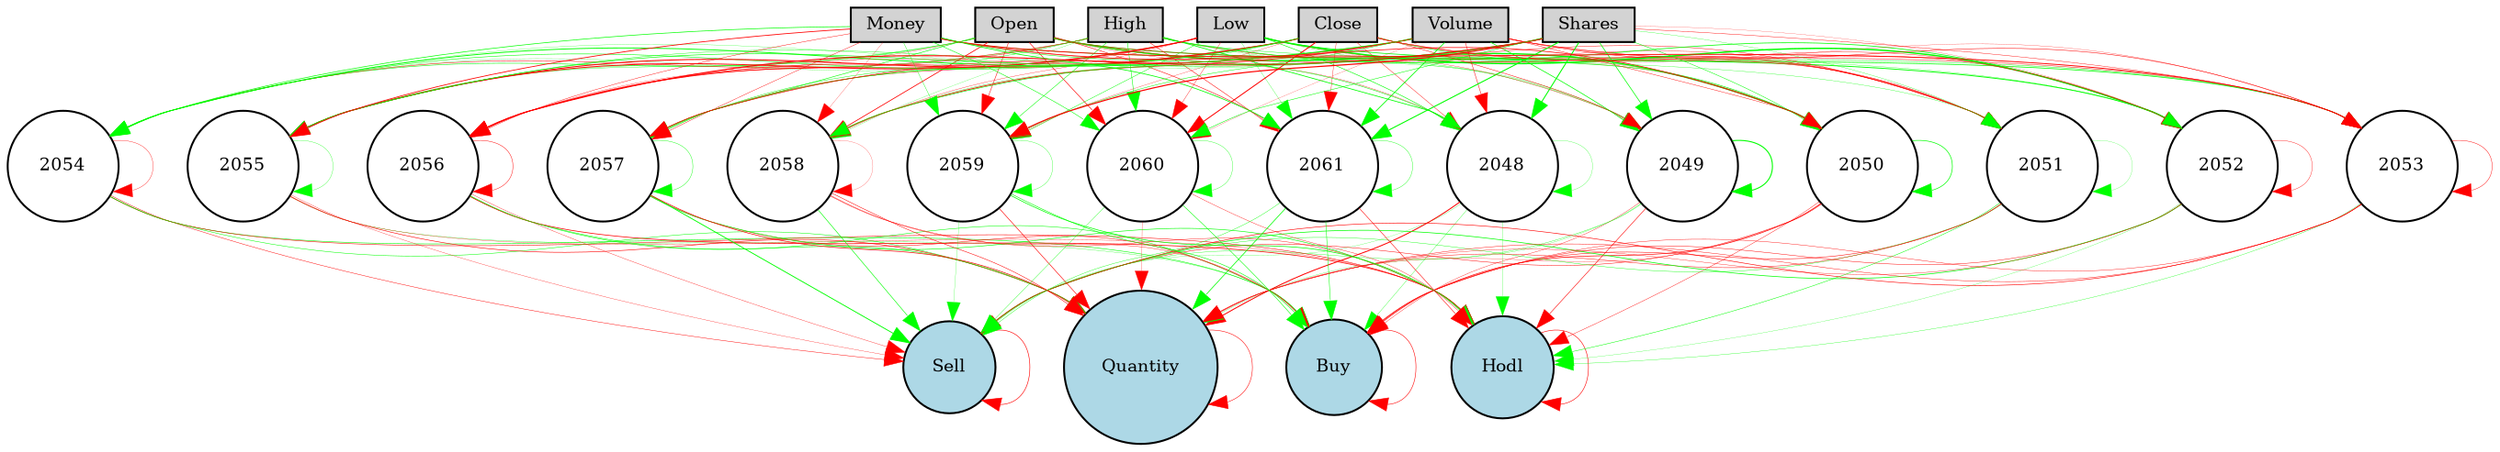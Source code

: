digraph {
	node [fontsize=9 height=0.2 shape=circle width=0.2]
	Open [fillcolor=lightgray shape=box style=filled]
	High [fillcolor=lightgray shape=box style=filled]
	Low [fillcolor=lightgray shape=box style=filled]
	Close [fillcolor=lightgray shape=box style=filled]
	Volume [fillcolor=lightgray shape=box style=filled]
	Shares [fillcolor=lightgray shape=box style=filled]
	Money [fillcolor=lightgray shape=box style=filled]
	Buy [fillcolor=lightblue style=filled]
	Hodl [fillcolor=lightblue style=filled]
	Sell [fillcolor=lightblue style=filled]
	Quantity [fillcolor=lightblue style=filled]
	2048 [fillcolor=white style=filled]
	2049 [fillcolor=white style=filled]
	2050 [fillcolor=white style=filled]
	2051 [fillcolor=white style=filled]
	2052 [fillcolor=white style=filled]
	2053 [fillcolor=white style=filled]
	2054 [fillcolor=white style=filled]
	2055 [fillcolor=white style=filled]
	2056 [fillcolor=white style=filled]
	2057 [fillcolor=white style=filled]
	2058 [fillcolor=white style=filled]
	2059 [fillcolor=white style=filled]
	2060 [fillcolor=white style=filled]
	2061 [fillcolor=white style=filled]
	Open -> 2048 [color=red penwidth=0.15587111939680565 style=solid]
	Open -> 2049 [color=green penwidth=0.1514765110293559 style=solid]
	Open -> 2050 [color=green penwidth=0.6734888825509151 style=solid]
	Open -> 2051 [color=red penwidth=0.21811894555863548 style=solid]
	Open -> 2052 [color=green penwidth=0.4486451267680819 style=solid]
	Open -> 2053 [color=red penwidth=0.2207990618009114 style=solid]
	Open -> 2054 [color=green penwidth=0.2700853767136724 style=solid]
	Open -> 2055 [color=green penwidth=0.15973578807169783 style=solid]
	Open -> 2056 [color=red penwidth=0.1347179832884594 style=solid]
	Open -> 2057 [color=green penwidth=0.28804170832523723 style=solid]
	Open -> 2058 [color=red penwidth=0.3823325849817961 style=solid]
	Open -> 2059 [color=red penwidth=0.25325320719024524 style=solid]
	Open -> 2060 [color=red penwidth=0.30980818719059156 style=solid]
	Open -> 2061 [color=red penwidth=0.26573473495180033 style=solid]
	High -> 2048 [color=green penwidth=0.3909770895551402 style=solid]
	High -> 2049 [color=green penwidth=0.11580958763544065 style=solid]
	High -> 2050 [color=red penwidth=0.11041357903411991 style=solid]
	High -> 2051 [color=red penwidth=0.16787461783427182 style=solid]
	High -> 2052 [color=green penwidth=0.3671483525090692 style=solid]
	High -> 2053 [color=green penwidth=0.19882730548661204 style=solid]
	High -> 2054 [color=red penwidth=0.24893565323324726 style=solid]
	High -> 2055 [color=green penwidth=0.16047404180404012 style=solid]
	High -> 2056 [color=red penwidth=0.20605250789718565 style=solid]
	High -> 2057 [color=green penwidth=0.2184551420644233 style=solid]
	High -> 2058 [color=green penwidth=0.10873433243758053 style=solid]
	High -> 2059 [color=green penwidth=0.2529763933263691 style=solid]
	High -> 2060 [color=green penwidth=0.26043555988437783 style=solid]
	High -> 2061 [color=red penwidth=0.24796128464815126 style=solid]
	Low -> 2048 [color=green penwidth=0.29111139930011964 style=solid]
	Low -> 2049 [color=green penwidth=0.12478093321958494 style=solid]
	Low -> 2050 [color=red penwidth=0.10508921198904869 style=solid]
	Low -> 2051 [color=red penwidth=0.32166387323369516 style=solid]
	Low -> 2052 [color=green penwidth=0.7174246152610677 style=solid]
	Low -> 2053 [color=green penwidth=0.3662019624462006 style=solid]
	Low -> 2054 [color=green penwidth=0.11089755479120463 style=solid]
	Low -> 2055 [color=red penwidth=0.45925043582250713 style=solid]
	Low -> 2056 [color=red penwidth=0.39728276300923027 style=solid]
	Low -> 2057 [color=red penwidth=0.20792526651982224 style=solid]
	Low -> 2058 [color=red penwidth=0.15206449282115853 style=solid]
	Low -> 2059 [color=green penwidth=0.22301743107778926 style=solid]
	Low -> 2060 [color=red penwidth=0.17316515228124835 style=solid]
	Low -> 2061 [color=green penwidth=0.13358751855299378 style=solid]
	Close -> 2048 [color=red penwidth=0.20086744787607314 style=solid]
	Close -> 2049 [color=red penwidth=0.2329563300417152 style=solid]
	Close -> 2050 [color=green penwidth=0.2927582359913016 style=solid]
	Close -> 2051 [color=red penwidth=0.22999507175950903 style=solid]
	Close -> 2052 [color=red penwidth=0.19045179231855752 style=solid]
	Close -> 2053 [color=red penwidth=0.11964292922747509 style=solid]
	Close -> 2054 [color=green penwidth=0.26990109367402426 style=solid]
	Close -> 2055 [color=red penwidth=0.5010542015558187 style=solid]
	Close -> 2056 [color=red penwidth=0.28917972091097066 style=solid]
	Close -> 2057 [color=green penwidth=0.3665118720581828 style=solid]
	Close -> 2058 [color=green penwidth=0.16451551124078118 style=solid]
	Close -> 2059 [color=red penwidth=0.13195614342583034 style=solid]
	Close -> 2060 [color=red penwidth=0.49123276930220416 style=solid]
	Close -> 2061 [color=red penwidth=0.17439920361274752 style=solid]
	Volume -> 2048 [color=red penwidth=0.23944894941074313 style=solid]
	Volume -> 2049 [color=green penwidth=0.35334189925818127 style=solid]
	Volume -> 2050 [color=red penwidth=0.20628203192390962 style=solid]
	Volume -> 2051 [color=red penwidth=0.24670426706158863 style=solid]
	Volume -> 2052 [color=red penwidth=0.16559573555479287 style=solid]
	Volume -> 2053 [color=red penwidth=0.25677362491716027 style=solid]
	Volume -> 2054 [color=green penwidth=0.45200732711272773 style=solid]
	Volume -> 2055 [color=green penwidth=0.31376106502553514 style=solid]
	Volume -> 2056 [color=red penwidth=0.13027641847202545 style=solid]
	Volume -> 2057 [color=red penwidth=0.17322367381309045 style=solid]
	Volume -> 2058 [color=red penwidth=0.43137171297461563 style=solid]
	Volume -> 2059 [color=green penwidth=0.23273276648899496 style=solid]
	Volume -> 2060 [color=red penwidth=0.10023367847788751 style=solid]
	Volume -> 2061 [color=green penwidth=0.4003730661108129 style=solid]
	Shares -> 2048 [color=green penwidth=0.5094162724039567 style=solid]
	Shares -> 2049 [color=green penwidth=0.34576384905000335 style=solid]
	Shares -> 2050 [color=green penwidth=0.2445052741729663 style=solid]
	Shares -> 2051 [color=green penwidth=0.14164075656758163 style=solid]
	Shares -> 2052 [color=red penwidth=0.10103514169628816 style=solid]
	Shares -> 2053 [color=red penwidth=0.2011129098660272 style=solid]
	Shares -> 2054 [color=green penwidth=0.12441977587693917 style=solid]
	Shares -> 2055 [color=green penwidth=0.20440704914654628 style=solid]
	Shares -> 2056 [color=red penwidth=0.5302962979714179 style=solid]
	Shares -> 2057 [color=red penwidth=0.24774529401637543 style=solid]
	Shares -> 2058 [color=green penwidth=0.29072494799737814 style=solid]
	Shares -> 2059 [color=red penwidth=0.5851388348459243 style=solid]
	Shares -> 2060 [color=green penwidth=0.2522268128340655 style=solid]
	Shares -> 2061 [color=green penwidth=0.5195843514421405 style=solid]
	Money -> 2048 [color=green penwidth=0.24576954221999625 style=solid]
	Money -> 2049 [color=red penwidth=0.14467276185528682 style=solid]
	Money -> 2050 [color=red penwidth=0.3612462647288526 style=solid]
	Money -> 2051 [color=green penwidth=0.15448942921060296 style=solid]
	Money -> 2052 [color=green penwidth=0.15319054072943267 style=solid]
	Money -> 2053 [color=red penwidth=0.45012000186049905 style=solid]
	Money -> 2054 [color=green penwidth=0.3399531453759179 style=solid]
	Money -> 2055 [color=red penwidth=0.4001423266291535 style=solid]
	Money -> 2056 [color=red penwidth=0.2091709635610596 style=solid]
	Money -> 2057 [color=red penwidth=0.20023654166680477 style=solid]
	Money -> 2058 [color=red penwidth=0.10983379563056898 style=solid]
	Money -> 2059 [color=green penwidth=0.18146390800236883 style=solid]
	Money -> 2060 [color=green penwidth=0.26414954411454883 style=solid]
	Money -> 2061 [color=green penwidth=0.37866670078652986 style=solid]
	2048 -> Buy [color=green penwidth=0.15255716317872525 style=solid]
	2048 -> Hodl [color=green penwidth=0.12200582463392862 style=solid]
	2048 -> Sell [color=green penwidth=0.11059359598290606 style=solid]
	2048 -> Quantity [color=red penwidth=0.49070632735501785 style=solid]
	2049 -> Buy [color=red penwidth=0.17182659553008844 style=solid]
	2049 -> Hodl [color=red penwidth=0.27973939895962724 style=solid]
	2049 -> Sell [color=green penwidth=0.16895624710176088 style=solid]
	2049 -> Quantity [color=green penwidth=0.11151992937659697 style=solid]
	2050 -> Buy [color=red penwidth=0.32562265863103657 style=solid]
	2050 -> Hodl [color=red penwidth=0.19508374297821063 style=solid]
	2050 -> Sell [color=red penwidth=0.23166175813897918 style=solid]
	2050 -> Quantity [color=red penwidth=0.13024757508071116 style=solid]
	2051 -> Buy [color=red penwidth=0.252928974511209 style=solid]
	2051 -> Hodl [color=green penwidth=0.23950547252732596 style=solid]
	2051 -> Sell [color=green penwidth=0.19347857384156386 style=solid]
	2051 -> Quantity [color=red penwidth=0.2128451750160819 style=solid]
	2052 -> Buy [color=red penwidth=0.22433306934204522 style=solid]
	2052 -> Hodl [color=green penwidth=0.11657158346407605 style=solid]
	2052 -> Sell [color=green penwidth=0.34988232564271426 style=solid]
	2052 -> Quantity [color=red penwidth=0.17216192974780614 style=solid]
	2053 -> Buy [color=red penwidth=0.19726966623614234 style=solid]
	2053 -> Hodl [color=green penwidth=0.1564101175361472 style=solid]
	2053 -> Sell [color=red penwidth=0.29822743927609646 style=solid]
	2053 -> Quantity [color=red penwidth=0.20924674438756402 style=solid]
	2054 -> Buy [color=green penwidth=0.2792696327022105 style=solid]
	2054 -> Hodl [color=red penwidth=0.26070532800991586 style=solid]
	2054 -> Sell [color=red penwidth=0.21972833075833378 style=solid]
	2054 -> Quantity [color=green penwidth=0.24447602059141132 style=solid]
	2055 -> Buy [color=green penwidth=0.1471493152199638 style=solid]
	2055 -> Hodl [color=red penwidth=0.14081917967648858 style=solid]
	2055 -> Sell [color=red penwidth=0.14620164922773254 style=solid]
	2055 -> Quantity [color=red penwidth=0.2896408913722031 style=solid]
	2056 -> Buy [color=green penwidth=0.2557057405553459 style=solid]
	2056 -> Hodl [color=red penwidth=0.36221753789176026 style=solid]
	2056 -> Sell [color=red penwidth=0.16224689352772648 style=solid]
	2056 -> Quantity [color=green penwidth=0.27213712625475317 style=solid]
	2057 -> Buy [color=red penwidth=0.24077087229646674 style=solid]
	2057 -> Hodl [color=green penwidth=0.29741534349047655 style=solid]
	2057 -> Sell [color=green penwidth=0.4417444408621132 style=solid]
	2057 -> Quantity [color=red penwidth=0.32852834371284173 style=solid]
	2058 -> Buy [color=red penwidth=0.18617082622578418 style=solid]
	2058 -> Hodl [color=red penwidth=0.19916980194995898 style=solid]
	2058 -> Sell [color=green penwidth=0.29726142682215384 style=solid]
	2058 -> Quantity [color=red penwidth=0.2505817027631265 style=solid]
	2059 -> Buy [color=green penwidth=0.2753225276608632 style=solid]
	2059 -> Hodl [color=green penwidth=0.3469223234524126 style=solid]
	2059 -> Sell [color=green penwidth=0.1205083663592162 style=solid]
	2059 -> Quantity [color=red penwidth=0.29973739433553515 style=solid]
	2060 -> Buy [color=green penwidth=0.2713197500939487 style=solid]
	2060 -> Hodl [color=red penwidth=0.17872986262935164 style=solid]
	2060 -> Sell [color=green penwidth=0.17062271949944113 style=solid]
	2060 -> Quantity [color=red penwidth=0.12735136438422073 style=solid]
	2061 -> Buy [color=green penwidth=0.24901188936603105 style=solid]
	2061 -> Hodl [color=red penwidth=0.2655409981093541 style=solid]
	2061 -> Sell [color=green penwidth=0.18865691371010807 style=solid]
	2061 -> Quantity [color=green penwidth=0.3597945621769587 style=solid]
	Buy -> Buy [color=red penwidth=0.2752531827438405 style=solid]
	Hodl -> Hodl [color=red penwidth=0.2871847047394085 style=solid]
	Sell -> Sell [color=red penwidth=0.2976254076022285 style=solid]
	Quantity -> Quantity [color=red penwidth=0.25786767343053585 style=solid]
	2048 -> 2048 [color=green penwidth=0.1292741425666578 style=solid]
	2049 -> 2049 [color=green penwidth=0.527652363900293 style=solid]
	2050 -> 2050 [color=green penwidth=0.3322159016844459 style=solid]
	2051 -> 2051 [color=green penwidth=0.10707323903308698 style=solid]
	2052 -> 2052 [color=red penwidth=0.18463218356017083 style=solid]
	2053 -> 2053 [color=red penwidth=0.21415130740864785 style=solid]
	2054 -> 2054 [color=red penwidth=0.17381377997463962 style=solid]
	2055 -> 2055 [color=green penwidth=0.15025626941708986 style=solid]
	2056 -> 2056 [color=red penwidth=0.22201982938619494 style=solid]
	2057 -> 2057 [color=green penwidth=0.1968879357521602 style=solid]
	2058 -> 2058 [color=red penwidth=0.10452742473115445 style=solid]
	2059 -> 2059 [color=green penwidth=0.1548908078326683 style=solid]
	2060 -> 2060 [color=green penwidth=0.16573157165601332 style=solid]
	2061 -> 2061 [color=green penwidth=0.1838049448693859 style=solid]
}
